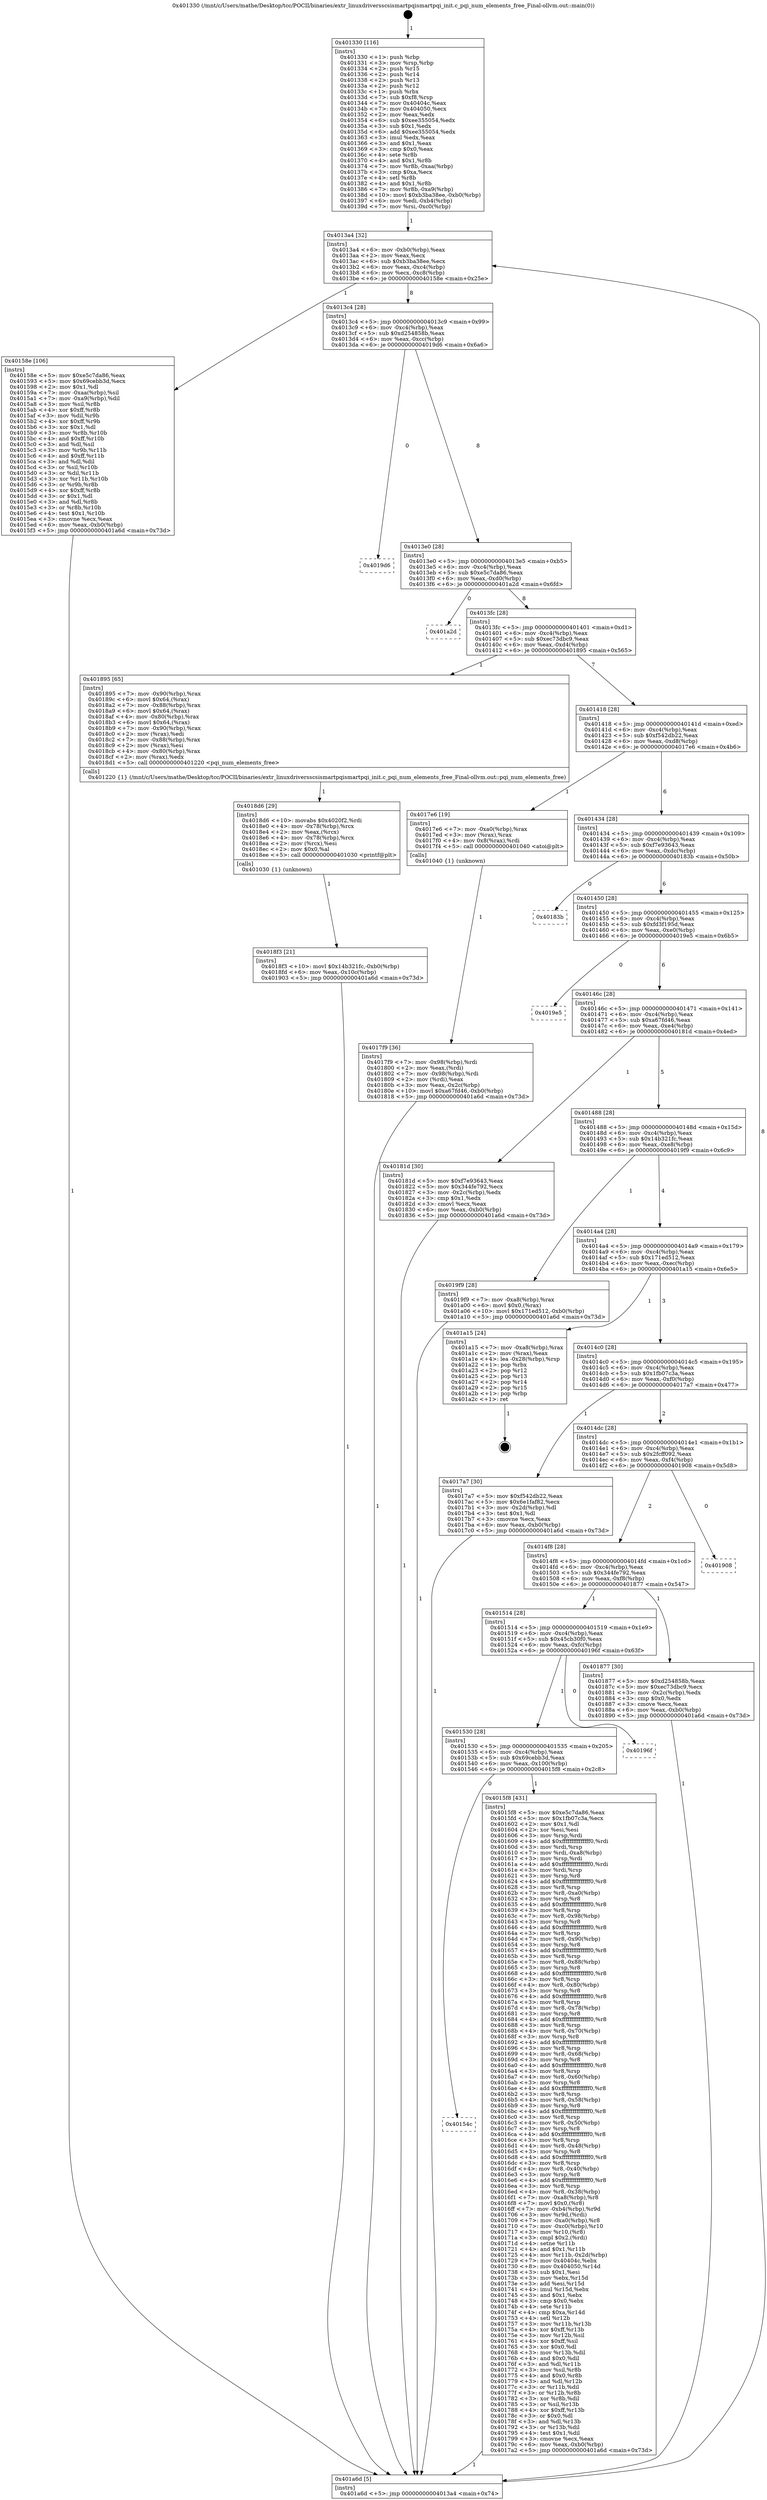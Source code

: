 digraph "0x401330" {
  label = "0x401330 (/mnt/c/Users/mathe/Desktop/tcc/POCII/binaries/extr_linuxdriversscsismartpqismartpqi_init.c_pqi_num_elements_free_Final-ollvm.out::main(0))"
  labelloc = "t"
  node[shape=record]

  Entry [label="",width=0.3,height=0.3,shape=circle,fillcolor=black,style=filled]
  "0x4013a4" [label="{
     0x4013a4 [32]\l
     | [instrs]\l
     &nbsp;&nbsp;0x4013a4 \<+6\>: mov -0xb0(%rbp),%eax\l
     &nbsp;&nbsp;0x4013aa \<+2\>: mov %eax,%ecx\l
     &nbsp;&nbsp;0x4013ac \<+6\>: sub $0xb3ba38ee,%ecx\l
     &nbsp;&nbsp;0x4013b2 \<+6\>: mov %eax,-0xc4(%rbp)\l
     &nbsp;&nbsp;0x4013b8 \<+6\>: mov %ecx,-0xc8(%rbp)\l
     &nbsp;&nbsp;0x4013be \<+6\>: je 000000000040158e \<main+0x25e\>\l
  }"]
  "0x40158e" [label="{
     0x40158e [106]\l
     | [instrs]\l
     &nbsp;&nbsp;0x40158e \<+5\>: mov $0xe5c7da86,%eax\l
     &nbsp;&nbsp;0x401593 \<+5\>: mov $0x69cebb3d,%ecx\l
     &nbsp;&nbsp;0x401598 \<+2\>: mov $0x1,%dl\l
     &nbsp;&nbsp;0x40159a \<+7\>: mov -0xaa(%rbp),%sil\l
     &nbsp;&nbsp;0x4015a1 \<+7\>: mov -0xa9(%rbp),%dil\l
     &nbsp;&nbsp;0x4015a8 \<+3\>: mov %sil,%r8b\l
     &nbsp;&nbsp;0x4015ab \<+4\>: xor $0xff,%r8b\l
     &nbsp;&nbsp;0x4015af \<+3\>: mov %dil,%r9b\l
     &nbsp;&nbsp;0x4015b2 \<+4\>: xor $0xff,%r9b\l
     &nbsp;&nbsp;0x4015b6 \<+3\>: xor $0x1,%dl\l
     &nbsp;&nbsp;0x4015b9 \<+3\>: mov %r8b,%r10b\l
     &nbsp;&nbsp;0x4015bc \<+4\>: and $0xff,%r10b\l
     &nbsp;&nbsp;0x4015c0 \<+3\>: and %dl,%sil\l
     &nbsp;&nbsp;0x4015c3 \<+3\>: mov %r9b,%r11b\l
     &nbsp;&nbsp;0x4015c6 \<+4\>: and $0xff,%r11b\l
     &nbsp;&nbsp;0x4015ca \<+3\>: and %dl,%dil\l
     &nbsp;&nbsp;0x4015cd \<+3\>: or %sil,%r10b\l
     &nbsp;&nbsp;0x4015d0 \<+3\>: or %dil,%r11b\l
     &nbsp;&nbsp;0x4015d3 \<+3\>: xor %r11b,%r10b\l
     &nbsp;&nbsp;0x4015d6 \<+3\>: or %r9b,%r8b\l
     &nbsp;&nbsp;0x4015d9 \<+4\>: xor $0xff,%r8b\l
     &nbsp;&nbsp;0x4015dd \<+3\>: or $0x1,%dl\l
     &nbsp;&nbsp;0x4015e0 \<+3\>: and %dl,%r8b\l
     &nbsp;&nbsp;0x4015e3 \<+3\>: or %r8b,%r10b\l
     &nbsp;&nbsp;0x4015e6 \<+4\>: test $0x1,%r10b\l
     &nbsp;&nbsp;0x4015ea \<+3\>: cmovne %ecx,%eax\l
     &nbsp;&nbsp;0x4015ed \<+6\>: mov %eax,-0xb0(%rbp)\l
     &nbsp;&nbsp;0x4015f3 \<+5\>: jmp 0000000000401a6d \<main+0x73d\>\l
  }"]
  "0x4013c4" [label="{
     0x4013c4 [28]\l
     | [instrs]\l
     &nbsp;&nbsp;0x4013c4 \<+5\>: jmp 00000000004013c9 \<main+0x99\>\l
     &nbsp;&nbsp;0x4013c9 \<+6\>: mov -0xc4(%rbp),%eax\l
     &nbsp;&nbsp;0x4013cf \<+5\>: sub $0xd254858b,%eax\l
     &nbsp;&nbsp;0x4013d4 \<+6\>: mov %eax,-0xcc(%rbp)\l
     &nbsp;&nbsp;0x4013da \<+6\>: je 00000000004019d6 \<main+0x6a6\>\l
  }"]
  "0x401a6d" [label="{
     0x401a6d [5]\l
     | [instrs]\l
     &nbsp;&nbsp;0x401a6d \<+5\>: jmp 00000000004013a4 \<main+0x74\>\l
  }"]
  "0x401330" [label="{
     0x401330 [116]\l
     | [instrs]\l
     &nbsp;&nbsp;0x401330 \<+1\>: push %rbp\l
     &nbsp;&nbsp;0x401331 \<+3\>: mov %rsp,%rbp\l
     &nbsp;&nbsp;0x401334 \<+2\>: push %r15\l
     &nbsp;&nbsp;0x401336 \<+2\>: push %r14\l
     &nbsp;&nbsp;0x401338 \<+2\>: push %r13\l
     &nbsp;&nbsp;0x40133a \<+2\>: push %r12\l
     &nbsp;&nbsp;0x40133c \<+1\>: push %rbx\l
     &nbsp;&nbsp;0x40133d \<+7\>: sub $0xf8,%rsp\l
     &nbsp;&nbsp;0x401344 \<+7\>: mov 0x40404c,%eax\l
     &nbsp;&nbsp;0x40134b \<+7\>: mov 0x404050,%ecx\l
     &nbsp;&nbsp;0x401352 \<+2\>: mov %eax,%edx\l
     &nbsp;&nbsp;0x401354 \<+6\>: sub $0xee355054,%edx\l
     &nbsp;&nbsp;0x40135a \<+3\>: sub $0x1,%edx\l
     &nbsp;&nbsp;0x40135d \<+6\>: add $0xee355054,%edx\l
     &nbsp;&nbsp;0x401363 \<+3\>: imul %edx,%eax\l
     &nbsp;&nbsp;0x401366 \<+3\>: and $0x1,%eax\l
     &nbsp;&nbsp;0x401369 \<+3\>: cmp $0x0,%eax\l
     &nbsp;&nbsp;0x40136c \<+4\>: sete %r8b\l
     &nbsp;&nbsp;0x401370 \<+4\>: and $0x1,%r8b\l
     &nbsp;&nbsp;0x401374 \<+7\>: mov %r8b,-0xaa(%rbp)\l
     &nbsp;&nbsp;0x40137b \<+3\>: cmp $0xa,%ecx\l
     &nbsp;&nbsp;0x40137e \<+4\>: setl %r8b\l
     &nbsp;&nbsp;0x401382 \<+4\>: and $0x1,%r8b\l
     &nbsp;&nbsp;0x401386 \<+7\>: mov %r8b,-0xa9(%rbp)\l
     &nbsp;&nbsp;0x40138d \<+10\>: movl $0xb3ba38ee,-0xb0(%rbp)\l
     &nbsp;&nbsp;0x401397 \<+6\>: mov %edi,-0xb4(%rbp)\l
     &nbsp;&nbsp;0x40139d \<+7\>: mov %rsi,-0xc0(%rbp)\l
  }"]
  Exit [label="",width=0.3,height=0.3,shape=circle,fillcolor=black,style=filled,peripheries=2]
  "0x4019d6" [label="{
     0x4019d6\l
  }", style=dashed]
  "0x4013e0" [label="{
     0x4013e0 [28]\l
     | [instrs]\l
     &nbsp;&nbsp;0x4013e0 \<+5\>: jmp 00000000004013e5 \<main+0xb5\>\l
     &nbsp;&nbsp;0x4013e5 \<+6\>: mov -0xc4(%rbp),%eax\l
     &nbsp;&nbsp;0x4013eb \<+5\>: sub $0xe5c7da86,%eax\l
     &nbsp;&nbsp;0x4013f0 \<+6\>: mov %eax,-0xd0(%rbp)\l
     &nbsp;&nbsp;0x4013f6 \<+6\>: je 0000000000401a2d \<main+0x6fd\>\l
  }"]
  "0x4018f3" [label="{
     0x4018f3 [21]\l
     | [instrs]\l
     &nbsp;&nbsp;0x4018f3 \<+10\>: movl $0x14b321fc,-0xb0(%rbp)\l
     &nbsp;&nbsp;0x4018fd \<+6\>: mov %eax,-0x10c(%rbp)\l
     &nbsp;&nbsp;0x401903 \<+5\>: jmp 0000000000401a6d \<main+0x73d\>\l
  }"]
  "0x401a2d" [label="{
     0x401a2d\l
  }", style=dashed]
  "0x4013fc" [label="{
     0x4013fc [28]\l
     | [instrs]\l
     &nbsp;&nbsp;0x4013fc \<+5\>: jmp 0000000000401401 \<main+0xd1\>\l
     &nbsp;&nbsp;0x401401 \<+6\>: mov -0xc4(%rbp),%eax\l
     &nbsp;&nbsp;0x401407 \<+5\>: sub $0xec73dbc9,%eax\l
     &nbsp;&nbsp;0x40140c \<+6\>: mov %eax,-0xd4(%rbp)\l
     &nbsp;&nbsp;0x401412 \<+6\>: je 0000000000401895 \<main+0x565\>\l
  }"]
  "0x4018d6" [label="{
     0x4018d6 [29]\l
     | [instrs]\l
     &nbsp;&nbsp;0x4018d6 \<+10\>: movabs $0x4020f2,%rdi\l
     &nbsp;&nbsp;0x4018e0 \<+4\>: mov -0x78(%rbp),%rcx\l
     &nbsp;&nbsp;0x4018e4 \<+2\>: mov %eax,(%rcx)\l
     &nbsp;&nbsp;0x4018e6 \<+4\>: mov -0x78(%rbp),%rcx\l
     &nbsp;&nbsp;0x4018ea \<+2\>: mov (%rcx),%esi\l
     &nbsp;&nbsp;0x4018ec \<+2\>: mov $0x0,%al\l
     &nbsp;&nbsp;0x4018ee \<+5\>: call 0000000000401030 \<printf@plt\>\l
     | [calls]\l
     &nbsp;&nbsp;0x401030 \{1\} (unknown)\l
  }"]
  "0x401895" [label="{
     0x401895 [65]\l
     | [instrs]\l
     &nbsp;&nbsp;0x401895 \<+7\>: mov -0x90(%rbp),%rax\l
     &nbsp;&nbsp;0x40189c \<+6\>: movl $0x64,(%rax)\l
     &nbsp;&nbsp;0x4018a2 \<+7\>: mov -0x88(%rbp),%rax\l
     &nbsp;&nbsp;0x4018a9 \<+6\>: movl $0x64,(%rax)\l
     &nbsp;&nbsp;0x4018af \<+4\>: mov -0x80(%rbp),%rax\l
     &nbsp;&nbsp;0x4018b3 \<+6\>: movl $0x64,(%rax)\l
     &nbsp;&nbsp;0x4018b9 \<+7\>: mov -0x90(%rbp),%rax\l
     &nbsp;&nbsp;0x4018c0 \<+2\>: mov (%rax),%edi\l
     &nbsp;&nbsp;0x4018c2 \<+7\>: mov -0x88(%rbp),%rax\l
     &nbsp;&nbsp;0x4018c9 \<+2\>: mov (%rax),%esi\l
     &nbsp;&nbsp;0x4018cb \<+4\>: mov -0x80(%rbp),%rax\l
     &nbsp;&nbsp;0x4018cf \<+2\>: mov (%rax),%edx\l
     &nbsp;&nbsp;0x4018d1 \<+5\>: call 0000000000401220 \<pqi_num_elements_free\>\l
     | [calls]\l
     &nbsp;&nbsp;0x401220 \{1\} (/mnt/c/Users/mathe/Desktop/tcc/POCII/binaries/extr_linuxdriversscsismartpqismartpqi_init.c_pqi_num_elements_free_Final-ollvm.out::pqi_num_elements_free)\l
  }"]
  "0x401418" [label="{
     0x401418 [28]\l
     | [instrs]\l
     &nbsp;&nbsp;0x401418 \<+5\>: jmp 000000000040141d \<main+0xed\>\l
     &nbsp;&nbsp;0x40141d \<+6\>: mov -0xc4(%rbp),%eax\l
     &nbsp;&nbsp;0x401423 \<+5\>: sub $0xf542db22,%eax\l
     &nbsp;&nbsp;0x401428 \<+6\>: mov %eax,-0xd8(%rbp)\l
     &nbsp;&nbsp;0x40142e \<+6\>: je 00000000004017e6 \<main+0x4b6\>\l
  }"]
  "0x4017f9" [label="{
     0x4017f9 [36]\l
     | [instrs]\l
     &nbsp;&nbsp;0x4017f9 \<+7\>: mov -0x98(%rbp),%rdi\l
     &nbsp;&nbsp;0x401800 \<+2\>: mov %eax,(%rdi)\l
     &nbsp;&nbsp;0x401802 \<+7\>: mov -0x98(%rbp),%rdi\l
     &nbsp;&nbsp;0x401809 \<+2\>: mov (%rdi),%eax\l
     &nbsp;&nbsp;0x40180b \<+3\>: mov %eax,-0x2c(%rbp)\l
     &nbsp;&nbsp;0x40180e \<+10\>: movl $0xa67fd46,-0xb0(%rbp)\l
     &nbsp;&nbsp;0x401818 \<+5\>: jmp 0000000000401a6d \<main+0x73d\>\l
  }"]
  "0x4017e6" [label="{
     0x4017e6 [19]\l
     | [instrs]\l
     &nbsp;&nbsp;0x4017e6 \<+7\>: mov -0xa0(%rbp),%rax\l
     &nbsp;&nbsp;0x4017ed \<+3\>: mov (%rax),%rax\l
     &nbsp;&nbsp;0x4017f0 \<+4\>: mov 0x8(%rax),%rdi\l
     &nbsp;&nbsp;0x4017f4 \<+5\>: call 0000000000401040 \<atoi@plt\>\l
     | [calls]\l
     &nbsp;&nbsp;0x401040 \{1\} (unknown)\l
  }"]
  "0x401434" [label="{
     0x401434 [28]\l
     | [instrs]\l
     &nbsp;&nbsp;0x401434 \<+5\>: jmp 0000000000401439 \<main+0x109\>\l
     &nbsp;&nbsp;0x401439 \<+6\>: mov -0xc4(%rbp),%eax\l
     &nbsp;&nbsp;0x40143f \<+5\>: sub $0xf7e93643,%eax\l
     &nbsp;&nbsp;0x401444 \<+6\>: mov %eax,-0xdc(%rbp)\l
     &nbsp;&nbsp;0x40144a \<+6\>: je 000000000040183b \<main+0x50b\>\l
  }"]
  "0x40154c" [label="{
     0x40154c\l
  }", style=dashed]
  "0x40183b" [label="{
     0x40183b\l
  }", style=dashed]
  "0x401450" [label="{
     0x401450 [28]\l
     | [instrs]\l
     &nbsp;&nbsp;0x401450 \<+5\>: jmp 0000000000401455 \<main+0x125\>\l
     &nbsp;&nbsp;0x401455 \<+6\>: mov -0xc4(%rbp),%eax\l
     &nbsp;&nbsp;0x40145b \<+5\>: sub $0xfd3f195d,%eax\l
     &nbsp;&nbsp;0x401460 \<+6\>: mov %eax,-0xe0(%rbp)\l
     &nbsp;&nbsp;0x401466 \<+6\>: je 00000000004019e5 \<main+0x6b5\>\l
  }"]
  "0x4015f8" [label="{
     0x4015f8 [431]\l
     | [instrs]\l
     &nbsp;&nbsp;0x4015f8 \<+5\>: mov $0xe5c7da86,%eax\l
     &nbsp;&nbsp;0x4015fd \<+5\>: mov $0x1fb07c3a,%ecx\l
     &nbsp;&nbsp;0x401602 \<+2\>: mov $0x1,%dl\l
     &nbsp;&nbsp;0x401604 \<+2\>: xor %esi,%esi\l
     &nbsp;&nbsp;0x401606 \<+3\>: mov %rsp,%rdi\l
     &nbsp;&nbsp;0x401609 \<+4\>: add $0xfffffffffffffff0,%rdi\l
     &nbsp;&nbsp;0x40160d \<+3\>: mov %rdi,%rsp\l
     &nbsp;&nbsp;0x401610 \<+7\>: mov %rdi,-0xa8(%rbp)\l
     &nbsp;&nbsp;0x401617 \<+3\>: mov %rsp,%rdi\l
     &nbsp;&nbsp;0x40161a \<+4\>: add $0xfffffffffffffff0,%rdi\l
     &nbsp;&nbsp;0x40161e \<+3\>: mov %rdi,%rsp\l
     &nbsp;&nbsp;0x401621 \<+3\>: mov %rsp,%r8\l
     &nbsp;&nbsp;0x401624 \<+4\>: add $0xfffffffffffffff0,%r8\l
     &nbsp;&nbsp;0x401628 \<+3\>: mov %r8,%rsp\l
     &nbsp;&nbsp;0x40162b \<+7\>: mov %r8,-0xa0(%rbp)\l
     &nbsp;&nbsp;0x401632 \<+3\>: mov %rsp,%r8\l
     &nbsp;&nbsp;0x401635 \<+4\>: add $0xfffffffffffffff0,%r8\l
     &nbsp;&nbsp;0x401639 \<+3\>: mov %r8,%rsp\l
     &nbsp;&nbsp;0x40163c \<+7\>: mov %r8,-0x98(%rbp)\l
     &nbsp;&nbsp;0x401643 \<+3\>: mov %rsp,%r8\l
     &nbsp;&nbsp;0x401646 \<+4\>: add $0xfffffffffffffff0,%r8\l
     &nbsp;&nbsp;0x40164a \<+3\>: mov %r8,%rsp\l
     &nbsp;&nbsp;0x40164d \<+7\>: mov %r8,-0x90(%rbp)\l
     &nbsp;&nbsp;0x401654 \<+3\>: mov %rsp,%r8\l
     &nbsp;&nbsp;0x401657 \<+4\>: add $0xfffffffffffffff0,%r8\l
     &nbsp;&nbsp;0x40165b \<+3\>: mov %r8,%rsp\l
     &nbsp;&nbsp;0x40165e \<+7\>: mov %r8,-0x88(%rbp)\l
     &nbsp;&nbsp;0x401665 \<+3\>: mov %rsp,%r8\l
     &nbsp;&nbsp;0x401668 \<+4\>: add $0xfffffffffffffff0,%r8\l
     &nbsp;&nbsp;0x40166c \<+3\>: mov %r8,%rsp\l
     &nbsp;&nbsp;0x40166f \<+4\>: mov %r8,-0x80(%rbp)\l
     &nbsp;&nbsp;0x401673 \<+3\>: mov %rsp,%r8\l
     &nbsp;&nbsp;0x401676 \<+4\>: add $0xfffffffffffffff0,%r8\l
     &nbsp;&nbsp;0x40167a \<+3\>: mov %r8,%rsp\l
     &nbsp;&nbsp;0x40167d \<+4\>: mov %r8,-0x78(%rbp)\l
     &nbsp;&nbsp;0x401681 \<+3\>: mov %rsp,%r8\l
     &nbsp;&nbsp;0x401684 \<+4\>: add $0xfffffffffffffff0,%r8\l
     &nbsp;&nbsp;0x401688 \<+3\>: mov %r8,%rsp\l
     &nbsp;&nbsp;0x40168b \<+4\>: mov %r8,-0x70(%rbp)\l
     &nbsp;&nbsp;0x40168f \<+3\>: mov %rsp,%r8\l
     &nbsp;&nbsp;0x401692 \<+4\>: add $0xfffffffffffffff0,%r8\l
     &nbsp;&nbsp;0x401696 \<+3\>: mov %r8,%rsp\l
     &nbsp;&nbsp;0x401699 \<+4\>: mov %r8,-0x68(%rbp)\l
     &nbsp;&nbsp;0x40169d \<+3\>: mov %rsp,%r8\l
     &nbsp;&nbsp;0x4016a0 \<+4\>: add $0xfffffffffffffff0,%r8\l
     &nbsp;&nbsp;0x4016a4 \<+3\>: mov %r8,%rsp\l
     &nbsp;&nbsp;0x4016a7 \<+4\>: mov %r8,-0x60(%rbp)\l
     &nbsp;&nbsp;0x4016ab \<+3\>: mov %rsp,%r8\l
     &nbsp;&nbsp;0x4016ae \<+4\>: add $0xfffffffffffffff0,%r8\l
     &nbsp;&nbsp;0x4016b2 \<+3\>: mov %r8,%rsp\l
     &nbsp;&nbsp;0x4016b5 \<+4\>: mov %r8,-0x58(%rbp)\l
     &nbsp;&nbsp;0x4016b9 \<+3\>: mov %rsp,%r8\l
     &nbsp;&nbsp;0x4016bc \<+4\>: add $0xfffffffffffffff0,%r8\l
     &nbsp;&nbsp;0x4016c0 \<+3\>: mov %r8,%rsp\l
     &nbsp;&nbsp;0x4016c3 \<+4\>: mov %r8,-0x50(%rbp)\l
     &nbsp;&nbsp;0x4016c7 \<+3\>: mov %rsp,%r8\l
     &nbsp;&nbsp;0x4016ca \<+4\>: add $0xfffffffffffffff0,%r8\l
     &nbsp;&nbsp;0x4016ce \<+3\>: mov %r8,%rsp\l
     &nbsp;&nbsp;0x4016d1 \<+4\>: mov %r8,-0x48(%rbp)\l
     &nbsp;&nbsp;0x4016d5 \<+3\>: mov %rsp,%r8\l
     &nbsp;&nbsp;0x4016d8 \<+4\>: add $0xfffffffffffffff0,%r8\l
     &nbsp;&nbsp;0x4016dc \<+3\>: mov %r8,%rsp\l
     &nbsp;&nbsp;0x4016df \<+4\>: mov %r8,-0x40(%rbp)\l
     &nbsp;&nbsp;0x4016e3 \<+3\>: mov %rsp,%r8\l
     &nbsp;&nbsp;0x4016e6 \<+4\>: add $0xfffffffffffffff0,%r8\l
     &nbsp;&nbsp;0x4016ea \<+3\>: mov %r8,%rsp\l
     &nbsp;&nbsp;0x4016ed \<+4\>: mov %r8,-0x38(%rbp)\l
     &nbsp;&nbsp;0x4016f1 \<+7\>: mov -0xa8(%rbp),%r8\l
     &nbsp;&nbsp;0x4016f8 \<+7\>: movl $0x0,(%r8)\l
     &nbsp;&nbsp;0x4016ff \<+7\>: mov -0xb4(%rbp),%r9d\l
     &nbsp;&nbsp;0x401706 \<+3\>: mov %r9d,(%rdi)\l
     &nbsp;&nbsp;0x401709 \<+7\>: mov -0xa0(%rbp),%r8\l
     &nbsp;&nbsp;0x401710 \<+7\>: mov -0xc0(%rbp),%r10\l
     &nbsp;&nbsp;0x401717 \<+3\>: mov %r10,(%r8)\l
     &nbsp;&nbsp;0x40171a \<+3\>: cmpl $0x2,(%rdi)\l
     &nbsp;&nbsp;0x40171d \<+4\>: setne %r11b\l
     &nbsp;&nbsp;0x401721 \<+4\>: and $0x1,%r11b\l
     &nbsp;&nbsp;0x401725 \<+4\>: mov %r11b,-0x2d(%rbp)\l
     &nbsp;&nbsp;0x401729 \<+7\>: mov 0x40404c,%ebx\l
     &nbsp;&nbsp;0x401730 \<+8\>: mov 0x404050,%r14d\l
     &nbsp;&nbsp;0x401738 \<+3\>: sub $0x1,%esi\l
     &nbsp;&nbsp;0x40173b \<+3\>: mov %ebx,%r15d\l
     &nbsp;&nbsp;0x40173e \<+3\>: add %esi,%r15d\l
     &nbsp;&nbsp;0x401741 \<+4\>: imul %r15d,%ebx\l
     &nbsp;&nbsp;0x401745 \<+3\>: and $0x1,%ebx\l
     &nbsp;&nbsp;0x401748 \<+3\>: cmp $0x0,%ebx\l
     &nbsp;&nbsp;0x40174b \<+4\>: sete %r11b\l
     &nbsp;&nbsp;0x40174f \<+4\>: cmp $0xa,%r14d\l
     &nbsp;&nbsp;0x401753 \<+4\>: setl %r12b\l
     &nbsp;&nbsp;0x401757 \<+3\>: mov %r11b,%r13b\l
     &nbsp;&nbsp;0x40175a \<+4\>: xor $0xff,%r13b\l
     &nbsp;&nbsp;0x40175e \<+3\>: mov %r12b,%sil\l
     &nbsp;&nbsp;0x401761 \<+4\>: xor $0xff,%sil\l
     &nbsp;&nbsp;0x401765 \<+3\>: xor $0x0,%dl\l
     &nbsp;&nbsp;0x401768 \<+3\>: mov %r13b,%dil\l
     &nbsp;&nbsp;0x40176b \<+4\>: and $0x0,%dil\l
     &nbsp;&nbsp;0x40176f \<+3\>: and %dl,%r11b\l
     &nbsp;&nbsp;0x401772 \<+3\>: mov %sil,%r8b\l
     &nbsp;&nbsp;0x401775 \<+4\>: and $0x0,%r8b\l
     &nbsp;&nbsp;0x401779 \<+3\>: and %dl,%r12b\l
     &nbsp;&nbsp;0x40177c \<+3\>: or %r11b,%dil\l
     &nbsp;&nbsp;0x40177f \<+3\>: or %r12b,%r8b\l
     &nbsp;&nbsp;0x401782 \<+3\>: xor %r8b,%dil\l
     &nbsp;&nbsp;0x401785 \<+3\>: or %sil,%r13b\l
     &nbsp;&nbsp;0x401788 \<+4\>: xor $0xff,%r13b\l
     &nbsp;&nbsp;0x40178c \<+3\>: or $0x0,%dl\l
     &nbsp;&nbsp;0x40178f \<+3\>: and %dl,%r13b\l
     &nbsp;&nbsp;0x401792 \<+3\>: or %r13b,%dil\l
     &nbsp;&nbsp;0x401795 \<+4\>: test $0x1,%dil\l
     &nbsp;&nbsp;0x401799 \<+3\>: cmovne %ecx,%eax\l
     &nbsp;&nbsp;0x40179c \<+6\>: mov %eax,-0xb0(%rbp)\l
     &nbsp;&nbsp;0x4017a2 \<+5\>: jmp 0000000000401a6d \<main+0x73d\>\l
  }"]
  "0x4019e5" [label="{
     0x4019e5\l
  }", style=dashed]
  "0x40146c" [label="{
     0x40146c [28]\l
     | [instrs]\l
     &nbsp;&nbsp;0x40146c \<+5\>: jmp 0000000000401471 \<main+0x141\>\l
     &nbsp;&nbsp;0x401471 \<+6\>: mov -0xc4(%rbp),%eax\l
     &nbsp;&nbsp;0x401477 \<+5\>: sub $0xa67fd46,%eax\l
     &nbsp;&nbsp;0x40147c \<+6\>: mov %eax,-0xe4(%rbp)\l
     &nbsp;&nbsp;0x401482 \<+6\>: je 000000000040181d \<main+0x4ed\>\l
  }"]
  "0x401530" [label="{
     0x401530 [28]\l
     | [instrs]\l
     &nbsp;&nbsp;0x401530 \<+5\>: jmp 0000000000401535 \<main+0x205\>\l
     &nbsp;&nbsp;0x401535 \<+6\>: mov -0xc4(%rbp),%eax\l
     &nbsp;&nbsp;0x40153b \<+5\>: sub $0x69cebb3d,%eax\l
     &nbsp;&nbsp;0x401540 \<+6\>: mov %eax,-0x100(%rbp)\l
     &nbsp;&nbsp;0x401546 \<+6\>: je 00000000004015f8 \<main+0x2c8\>\l
  }"]
  "0x40181d" [label="{
     0x40181d [30]\l
     | [instrs]\l
     &nbsp;&nbsp;0x40181d \<+5\>: mov $0xf7e93643,%eax\l
     &nbsp;&nbsp;0x401822 \<+5\>: mov $0x344fe792,%ecx\l
     &nbsp;&nbsp;0x401827 \<+3\>: mov -0x2c(%rbp),%edx\l
     &nbsp;&nbsp;0x40182a \<+3\>: cmp $0x1,%edx\l
     &nbsp;&nbsp;0x40182d \<+3\>: cmovl %ecx,%eax\l
     &nbsp;&nbsp;0x401830 \<+6\>: mov %eax,-0xb0(%rbp)\l
     &nbsp;&nbsp;0x401836 \<+5\>: jmp 0000000000401a6d \<main+0x73d\>\l
  }"]
  "0x401488" [label="{
     0x401488 [28]\l
     | [instrs]\l
     &nbsp;&nbsp;0x401488 \<+5\>: jmp 000000000040148d \<main+0x15d\>\l
     &nbsp;&nbsp;0x40148d \<+6\>: mov -0xc4(%rbp),%eax\l
     &nbsp;&nbsp;0x401493 \<+5\>: sub $0x14b321fc,%eax\l
     &nbsp;&nbsp;0x401498 \<+6\>: mov %eax,-0xe8(%rbp)\l
     &nbsp;&nbsp;0x40149e \<+6\>: je 00000000004019f9 \<main+0x6c9\>\l
  }"]
  "0x40196f" [label="{
     0x40196f\l
  }", style=dashed]
  "0x4019f9" [label="{
     0x4019f9 [28]\l
     | [instrs]\l
     &nbsp;&nbsp;0x4019f9 \<+7\>: mov -0xa8(%rbp),%rax\l
     &nbsp;&nbsp;0x401a00 \<+6\>: movl $0x0,(%rax)\l
     &nbsp;&nbsp;0x401a06 \<+10\>: movl $0x171ed512,-0xb0(%rbp)\l
     &nbsp;&nbsp;0x401a10 \<+5\>: jmp 0000000000401a6d \<main+0x73d\>\l
  }"]
  "0x4014a4" [label="{
     0x4014a4 [28]\l
     | [instrs]\l
     &nbsp;&nbsp;0x4014a4 \<+5\>: jmp 00000000004014a9 \<main+0x179\>\l
     &nbsp;&nbsp;0x4014a9 \<+6\>: mov -0xc4(%rbp),%eax\l
     &nbsp;&nbsp;0x4014af \<+5\>: sub $0x171ed512,%eax\l
     &nbsp;&nbsp;0x4014b4 \<+6\>: mov %eax,-0xec(%rbp)\l
     &nbsp;&nbsp;0x4014ba \<+6\>: je 0000000000401a15 \<main+0x6e5\>\l
  }"]
  "0x401514" [label="{
     0x401514 [28]\l
     | [instrs]\l
     &nbsp;&nbsp;0x401514 \<+5\>: jmp 0000000000401519 \<main+0x1e9\>\l
     &nbsp;&nbsp;0x401519 \<+6\>: mov -0xc4(%rbp),%eax\l
     &nbsp;&nbsp;0x40151f \<+5\>: sub $0x45cb30f0,%eax\l
     &nbsp;&nbsp;0x401524 \<+6\>: mov %eax,-0xfc(%rbp)\l
     &nbsp;&nbsp;0x40152a \<+6\>: je 000000000040196f \<main+0x63f\>\l
  }"]
  "0x401a15" [label="{
     0x401a15 [24]\l
     | [instrs]\l
     &nbsp;&nbsp;0x401a15 \<+7\>: mov -0xa8(%rbp),%rax\l
     &nbsp;&nbsp;0x401a1c \<+2\>: mov (%rax),%eax\l
     &nbsp;&nbsp;0x401a1e \<+4\>: lea -0x28(%rbp),%rsp\l
     &nbsp;&nbsp;0x401a22 \<+1\>: pop %rbx\l
     &nbsp;&nbsp;0x401a23 \<+2\>: pop %r12\l
     &nbsp;&nbsp;0x401a25 \<+2\>: pop %r13\l
     &nbsp;&nbsp;0x401a27 \<+2\>: pop %r14\l
     &nbsp;&nbsp;0x401a29 \<+2\>: pop %r15\l
     &nbsp;&nbsp;0x401a2b \<+1\>: pop %rbp\l
     &nbsp;&nbsp;0x401a2c \<+1\>: ret\l
  }"]
  "0x4014c0" [label="{
     0x4014c0 [28]\l
     | [instrs]\l
     &nbsp;&nbsp;0x4014c0 \<+5\>: jmp 00000000004014c5 \<main+0x195\>\l
     &nbsp;&nbsp;0x4014c5 \<+6\>: mov -0xc4(%rbp),%eax\l
     &nbsp;&nbsp;0x4014cb \<+5\>: sub $0x1fb07c3a,%eax\l
     &nbsp;&nbsp;0x4014d0 \<+6\>: mov %eax,-0xf0(%rbp)\l
     &nbsp;&nbsp;0x4014d6 \<+6\>: je 00000000004017a7 \<main+0x477\>\l
  }"]
  "0x401877" [label="{
     0x401877 [30]\l
     | [instrs]\l
     &nbsp;&nbsp;0x401877 \<+5\>: mov $0xd254858b,%eax\l
     &nbsp;&nbsp;0x40187c \<+5\>: mov $0xec73dbc9,%ecx\l
     &nbsp;&nbsp;0x401881 \<+3\>: mov -0x2c(%rbp),%edx\l
     &nbsp;&nbsp;0x401884 \<+3\>: cmp $0x0,%edx\l
     &nbsp;&nbsp;0x401887 \<+3\>: cmove %ecx,%eax\l
     &nbsp;&nbsp;0x40188a \<+6\>: mov %eax,-0xb0(%rbp)\l
     &nbsp;&nbsp;0x401890 \<+5\>: jmp 0000000000401a6d \<main+0x73d\>\l
  }"]
  "0x4017a7" [label="{
     0x4017a7 [30]\l
     | [instrs]\l
     &nbsp;&nbsp;0x4017a7 \<+5\>: mov $0xf542db22,%eax\l
     &nbsp;&nbsp;0x4017ac \<+5\>: mov $0x6e1faf82,%ecx\l
     &nbsp;&nbsp;0x4017b1 \<+3\>: mov -0x2d(%rbp),%dl\l
     &nbsp;&nbsp;0x4017b4 \<+3\>: test $0x1,%dl\l
     &nbsp;&nbsp;0x4017b7 \<+3\>: cmovne %ecx,%eax\l
     &nbsp;&nbsp;0x4017ba \<+6\>: mov %eax,-0xb0(%rbp)\l
     &nbsp;&nbsp;0x4017c0 \<+5\>: jmp 0000000000401a6d \<main+0x73d\>\l
  }"]
  "0x4014dc" [label="{
     0x4014dc [28]\l
     | [instrs]\l
     &nbsp;&nbsp;0x4014dc \<+5\>: jmp 00000000004014e1 \<main+0x1b1\>\l
     &nbsp;&nbsp;0x4014e1 \<+6\>: mov -0xc4(%rbp),%eax\l
     &nbsp;&nbsp;0x4014e7 \<+5\>: sub $0x2fcff092,%eax\l
     &nbsp;&nbsp;0x4014ec \<+6\>: mov %eax,-0xf4(%rbp)\l
     &nbsp;&nbsp;0x4014f2 \<+6\>: je 0000000000401908 \<main+0x5d8\>\l
  }"]
  "0x4014f8" [label="{
     0x4014f8 [28]\l
     | [instrs]\l
     &nbsp;&nbsp;0x4014f8 \<+5\>: jmp 00000000004014fd \<main+0x1cd\>\l
     &nbsp;&nbsp;0x4014fd \<+6\>: mov -0xc4(%rbp),%eax\l
     &nbsp;&nbsp;0x401503 \<+5\>: sub $0x344fe792,%eax\l
     &nbsp;&nbsp;0x401508 \<+6\>: mov %eax,-0xf8(%rbp)\l
     &nbsp;&nbsp;0x40150e \<+6\>: je 0000000000401877 \<main+0x547\>\l
  }"]
  "0x401908" [label="{
     0x401908\l
  }", style=dashed]
  Entry -> "0x401330" [label=" 1"]
  "0x4013a4" -> "0x40158e" [label=" 1"]
  "0x4013a4" -> "0x4013c4" [label=" 8"]
  "0x40158e" -> "0x401a6d" [label=" 1"]
  "0x401330" -> "0x4013a4" [label=" 1"]
  "0x401a6d" -> "0x4013a4" [label=" 8"]
  "0x401a15" -> Exit [label=" 1"]
  "0x4013c4" -> "0x4019d6" [label=" 0"]
  "0x4013c4" -> "0x4013e0" [label=" 8"]
  "0x4019f9" -> "0x401a6d" [label=" 1"]
  "0x4013e0" -> "0x401a2d" [label=" 0"]
  "0x4013e0" -> "0x4013fc" [label=" 8"]
  "0x4018f3" -> "0x401a6d" [label=" 1"]
  "0x4013fc" -> "0x401895" [label=" 1"]
  "0x4013fc" -> "0x401418" [label=" 7"]
  "0x4018d6" -> "0x4018f3" [label=" 1"]
  "0x401418" -> "0x4017e6" [label=" 1"]
  "0x401418" -> "0x401434" [label=" 6"]
  "0x401895" -> "0x4018d6" [label=" 1"]
  "0x401434" -> "0x40183b" [label=" 0"]
  "0x401434" -> "0x401450" [label=" 6"]
  "0x40181d" -> "0x401a6d" [label=" 1"]
  "0x401450" -> "0x4019e5" [label=" 0"]
  "0x401450" -> "0x40146c" [label=" 6"]
  "0x4017f9" -> "0x401a6d" [label=" 1"]
  "0x40146c" -> "0x40181d" [label=" 1"]
  "0x40146c" -> "0x401488" [label=" 5"]
  "0x4017a7" -> "0x401a6d" [label=" 1"]
  "0x401488" -> "0x4019f9" [label=" 1"]
  "0x401488" -> "0x4014a4" [label=" 4"]
  "0x4015f8" -> "0x401a6d" [label=" 1"]
  "0x4014a4" -> "0x401a15" [label=" 1"]
  "0x4014a4" -> "0x4014c0" [label=" 3"]
  "0x401530" -> "0x40154c" [label=" 0"]
  "0x4014c0" -> "0x4017a7" [label=" 1"]
  "0x4014c0" -> "0x4014dc" [label=" 2"]
  "0x401530" -> "0x4015f8" [label=" 1"]
  "0x4014dc" -> "0x401908" [label=" 0"]
  "0x4014dc" -> "0x4014f8" [label=" 2"]
  "0x4017e6" -> "0x4017f9" [label=" 1"]
  "0x4014f8" -> "0x401877" [label=" 1"]
  "0x4014f8" -> "0x401514" [label=" 1"]
  "0x401877" -> "0x401a6d" [label=" 1"]
  "0x401514" -> "0x40196f" [label=" 0"]
  "0x401514" -> "0x401530" [label=" 1"]
}
